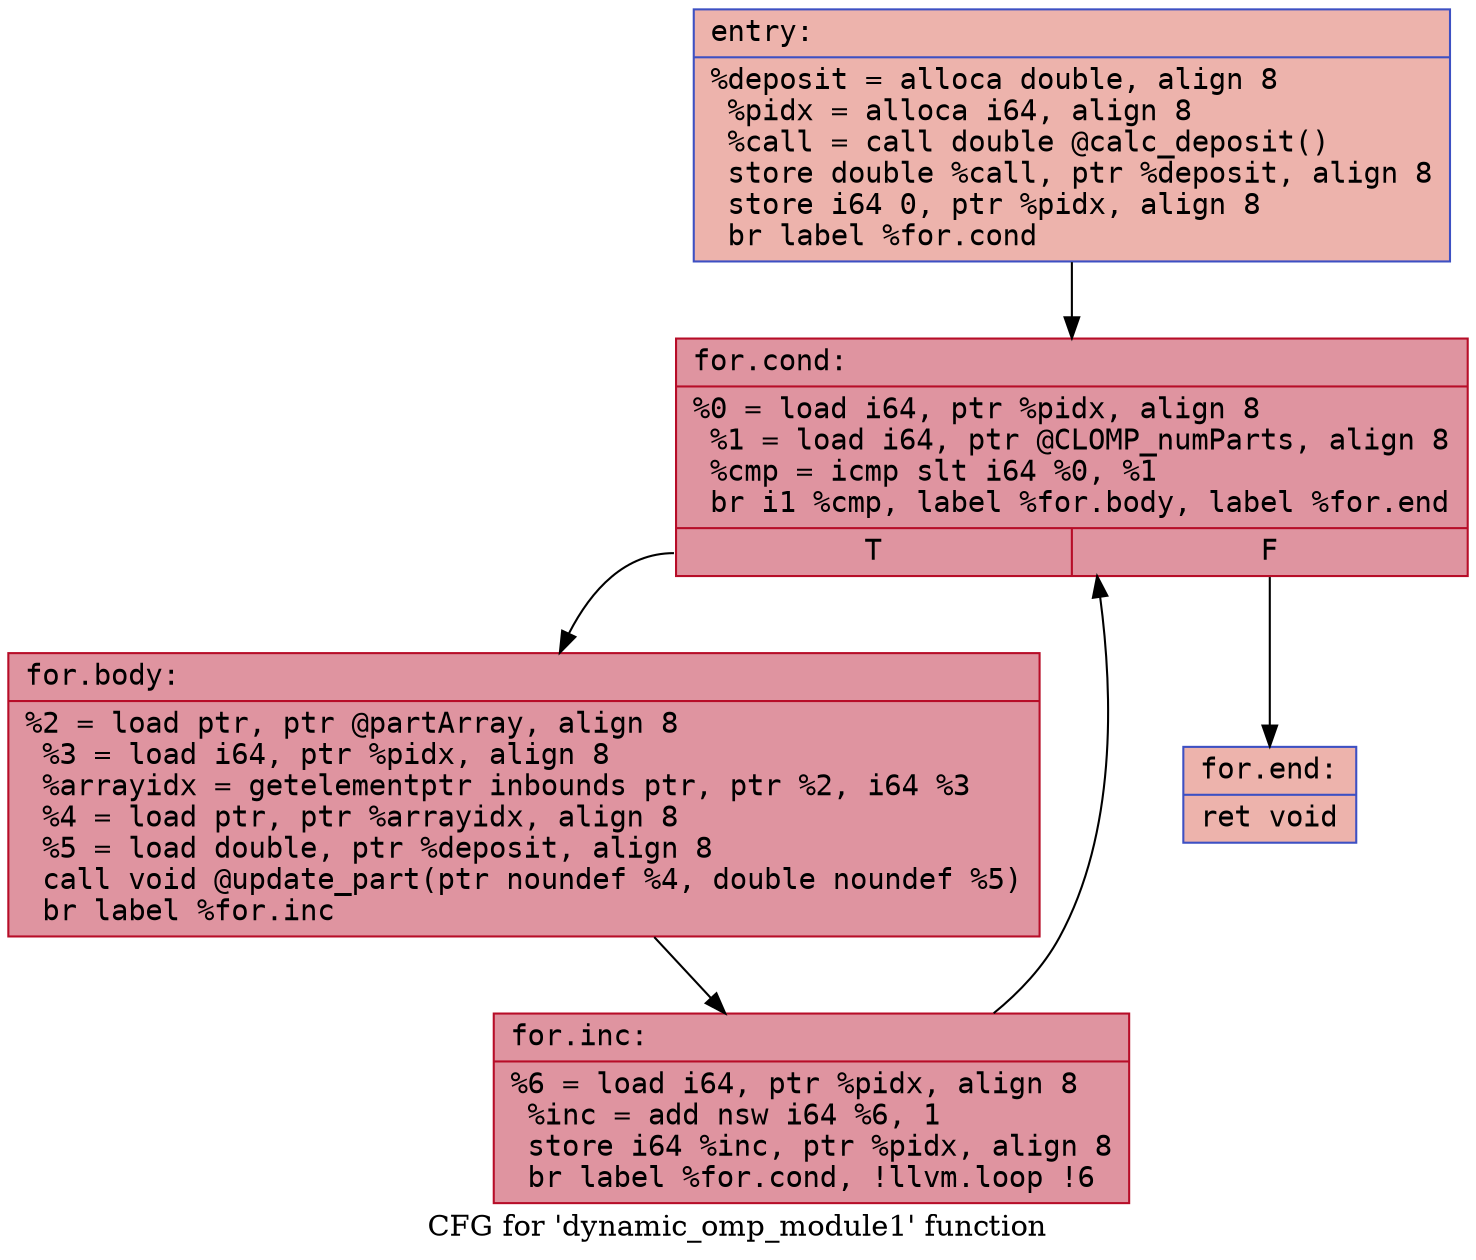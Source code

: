 digraph "CFG for 'dynamic_omp_module1' function" {
	label="CFG for 'dynamic_omp_module1' function";

	Node0x5567ef5a23a0 [shape=record,color="#3d50c3ff", style=filled, fillcolor="#d6524470" fontname="Courier",label="{entry:\l|  %deposit = alloca double, align 8\l  %pidx = alloca i64, align 8\l  %call = call double @calc_deposit()\l  store double %call, ptr %deposit, align 8\l  store i64 0, ptr %pidx, align 8\l  br label %for.cond\l}"];
	Node0x5567ef5a23a0 -> Node0x5567ef5a2840[tooltip="entry -> for.cond\nProbability 100.00%" ];
	Node0x5567ef5a2840 [shape=record,color="#b70d28ff", style=filled, fillcolor="#b70d2870" fontname="Courier",label="{for.cond:\l|  %0 = load i64, ptr %pidx, align 8\l  %1 = load i64, ptr @CLOMP_numParts, align 8\l  %cmp = icmp slt i64 %0, %1\l  br i1 %cmp, label %for.body, label %for.end\l|{<s0>T|<s1>F}}"];
	Node0x5567ef5a2840:s0 -> Node0x5567ef5a2ab0[tooltip="for.cond -> for.body\nProbability 96.88%" ];
	Node0x5567ef5a2840:s1 -> Node0x5567ef5a2b30[tooltip="for.cond -> for.end\nProbability 3.12%" ];
	Node0x5567ef5a2ab0 [shape=record,color="#b70d28ff", style=filled, fillcolor="#b70d2870" fontname="Courier",label="{for.body:\l|  %2 = load ptr, ptr @partArray, align 8\l  %3 = load i64, ptr %pidx, align 8\l  %arrayidx = getelementptr inbounds ptr, ptr %2, i64 %3\l  %4 = load ptr, ptr %arrayidx, align 8\l  %5 = load double, ptr %deposit, align 8\l  call void @update_part(ptr noundef %4, double noundef %5)\l  br label %for.inc\l}"];
	Node0x5567ef5a2ab0 -> Node0x5567ef5a3070[tooltip="for.body -> for.inc\nProbability 100.00%" ];
	Node0x5567ef5a3070 [shape=record,color="#b70d28ff", style=filled, fillcolor="#b70d2870" fontname="Courier",label="{for.inc:\l|  %6 = load i64, ptr %pidx, align 8\l  %inc = add nsw i64 %6, 1\l  store i64 %inc, ptr %pidx, align 8\l  br label %for.cond, !llvm.loop !6\l}"];
	Node0x5567ef5a3070 -> Node0x5567ef5a2840[tooltip="for.inc -> for.cond\nProbability 100.00%" ];
	Node0x5567ef5a2b30 [shape=record,color="#3d50c3ff", style=filled, fillcolor="#d6524470" fontname="Courier",label="{for.end:\l|  ret void\l}"];
}
